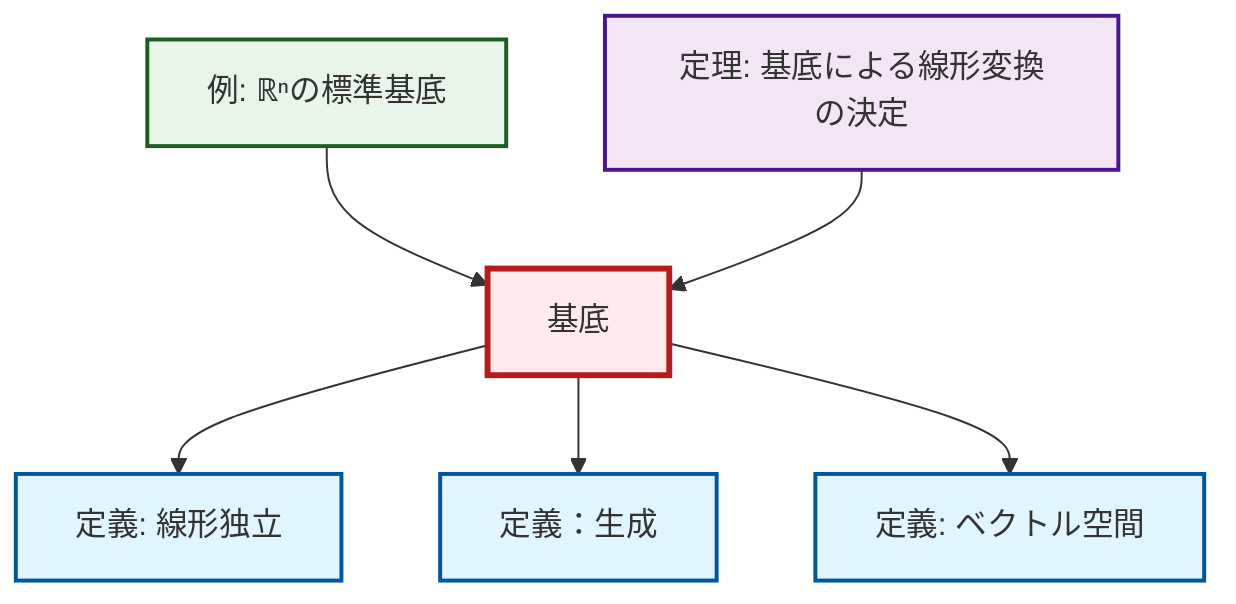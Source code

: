 graph TD
    classDef definition fill:#e1f5fe,stroke:#01579b,stroke-width:2px
    classDef theorem fill:#f3e5f5,stroke:#4a148c,stroke-width:2px
    classDef axiom fill:#fff3e0,stroke:#e65100,stroke-width:2px
    classDef example fill:#e8f5e9,stroke:#1b5e20,stroke-width:2px
    classDef current fill:#ffebee,stroke:#b71c1c,stroke-width:3px
    ex-standard-basis-rn["例: ℝⁿの標準基底"]:::example
    def-basis["基底"]:::definition
    def-linear-independence["定義: 線形独立"]:::definition
    def-vector-space["定義: ベクトル空間"]:::definition
    def-span["定義：生成"]:::definition
    thm-linear-transformation-basis["定理: 基底による線形変換の決定"]:::theorem
    def-basis --> def-linear-independence
    ex-standard-basis-rn --> def-basis
    def-basis --> def-span
    def-basis --> def-vector-space
    thm-linear-transformation-basis --> def-basis
    class def-basis current